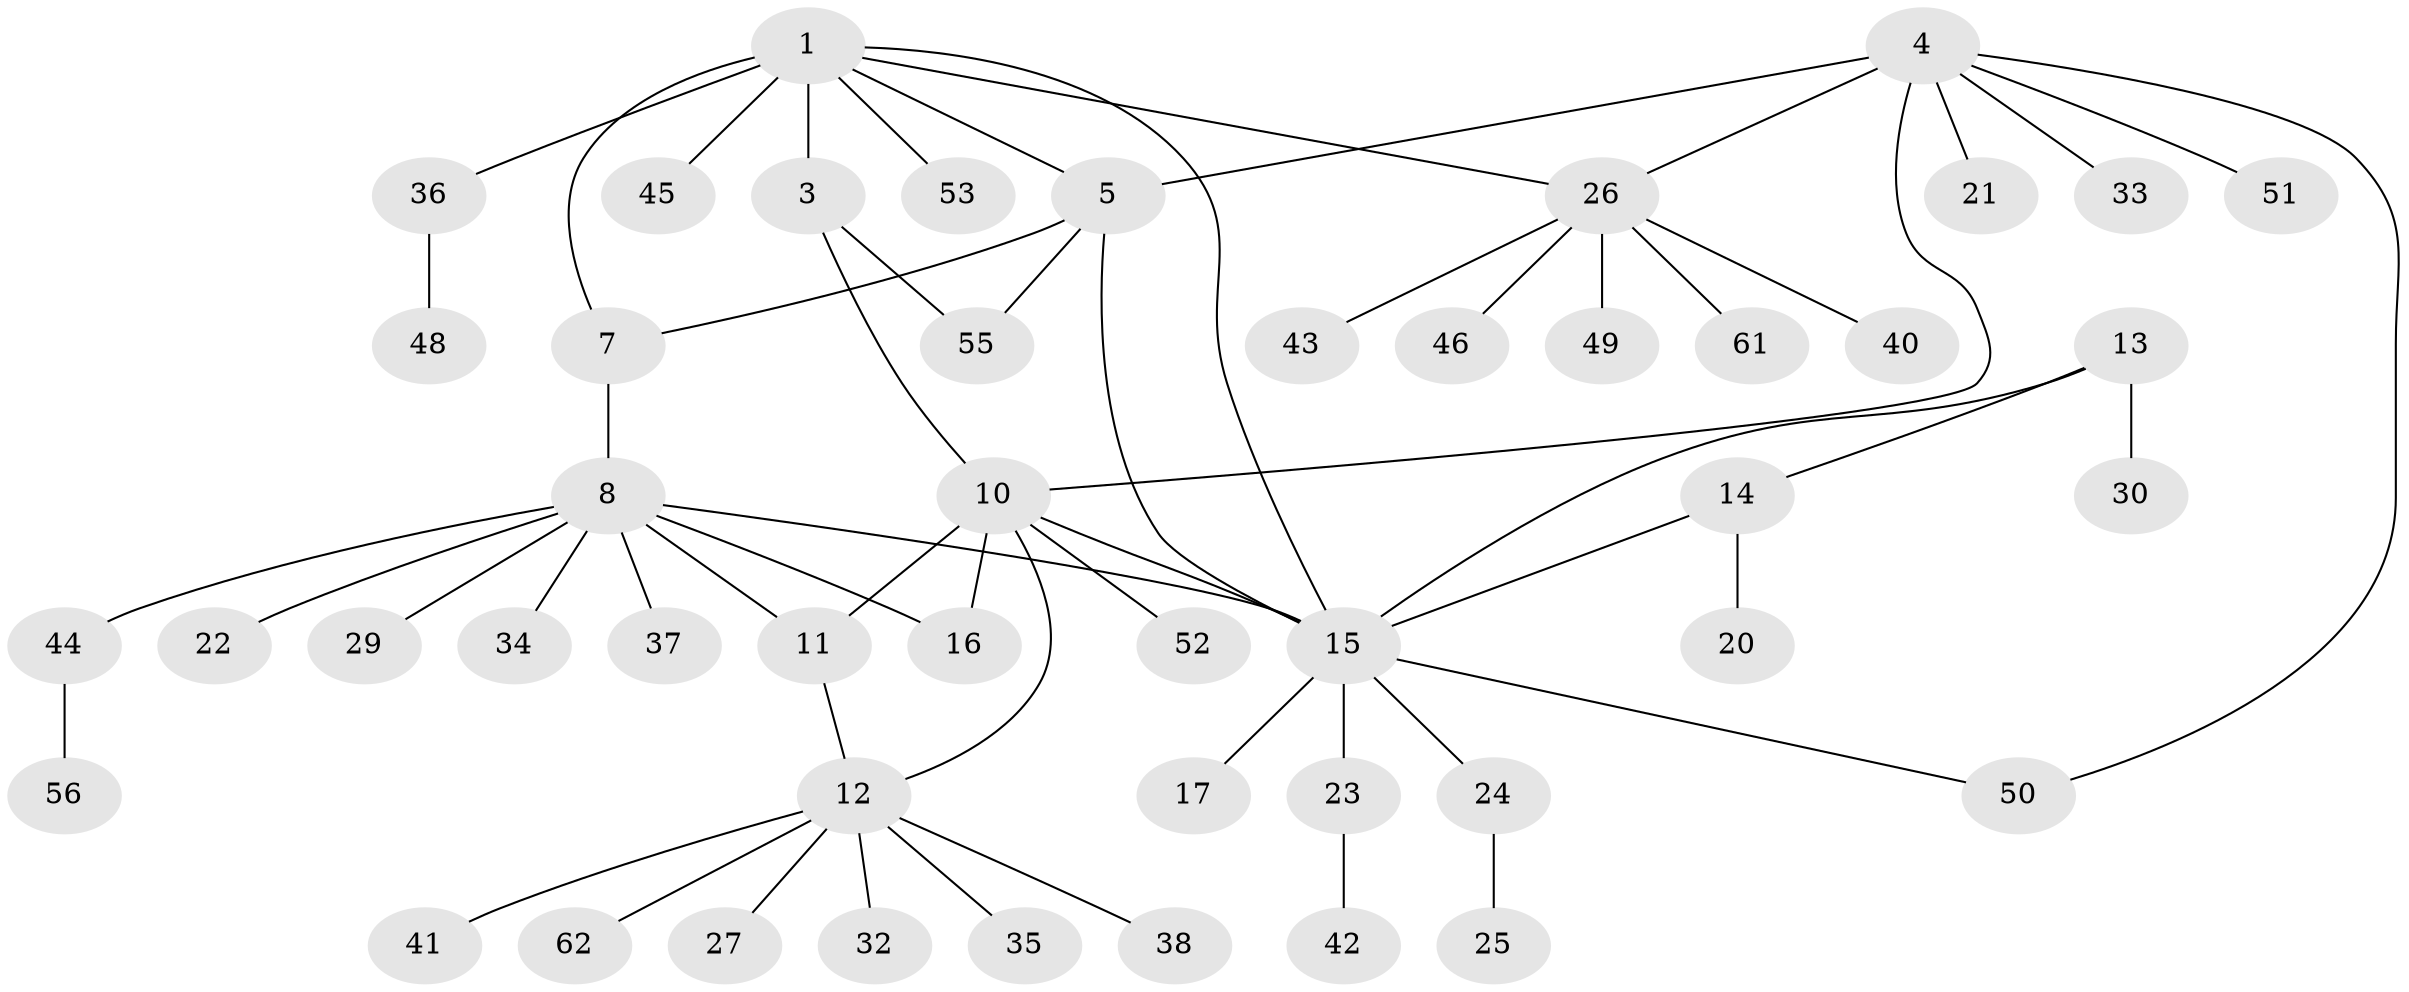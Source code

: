 // original degree distribution, {6: 0.015151515151515152, 5: 0.07575757575757576, 9: 0.030303030303030304, 3: 0.06060606060606061, 8: 0.015151515151515152, 4: 0.06060606060606061, 7: 0.015151515151515152, 11: 0.015151515151515152, 2: 0.15151515151515152, 1: 0.5606060606060606}
// Generated by graph-tools (version 1.1) at 2025/42/03/06/25 10:42:13]
// undirected, 48 vertices, 59 edges
graph export_dot {
graph [start="1"]
  node [color=gray90,style=filled];
  1 [super="+2"];
  3 [super="+47"];
  4 [super="+58"];
  5 [super="+6"];
  7 [super="+66"];
  8 [super="+9"];
  10 [super="+19"];
  11 [super="+65"];
  12 [super="+60"];
  13 [super="+18"];
  14;
  15 [super="+63"];
  16;
  17;
  20;
  21;
  22 [super="+28"];
  23;
  24;
  25 [super="+39"];
  26 [super="+31"];
  27;
  29;
  30;
  32;
  33;
  34;
  35;
  36;
  37;
  38;
  40;
  41;
  42 [super="+54"];
  43;
  44 [super="+59"];
  45;
  46;
  48 [super="+57"];
  49;
  50;
  51;
  52;
  53;
  55 [super="+64"];
  56;
  61;
  62;
  1 -- 3 [weight=2];
  1 -- 7;
  1 -- 26;
  1 -- 53;
  1 -- 5;
  1 -- 36;
  1 -- 45;
  1 -- 15;
  3 -- 10;
  3 -- 55;
  4 -- 5 [weight=2];
  4 -- 10;
  4 -- 21;
  4 -- 26;
  4 -- 33;
  4 -- 50;
  4 -- 51;
  5 -- 7;
  5 -- 55;
  5 -- 15;
  7 -- 8 [weight=2];
  8 -- 15;
  8 -- 16;
  8 -- 22;
  8 -- 29;
  8 -- 37;
  8 -- 44;
  8 -- 34;
  8 -- 11;
  10 -- 11;
  10 -- 12;
  10 -- 15;
  10 -- 16;
  10 -- 52;
  11 -- 12;
  12 -- 27;
  12 -- 32;
  12 -- 35;
  12 -- 38;
  12 -- 41;
  12 -- 62;
  13 -- 14;
  13 -- 15;
  13 -- 30;
  14 -- 15;
  14 -- 20;
  15 -- 17;
  15 -- 23;
  15 -- 24;
  15 -- 50;
  23 -- 42;
  24 -- 25;
  26 -- 46;
  26 -- 49;
  26 -- 40;
  26 -- 43;
  26 -- 61;
  36 -- 48;
  44 -- 56;
}
